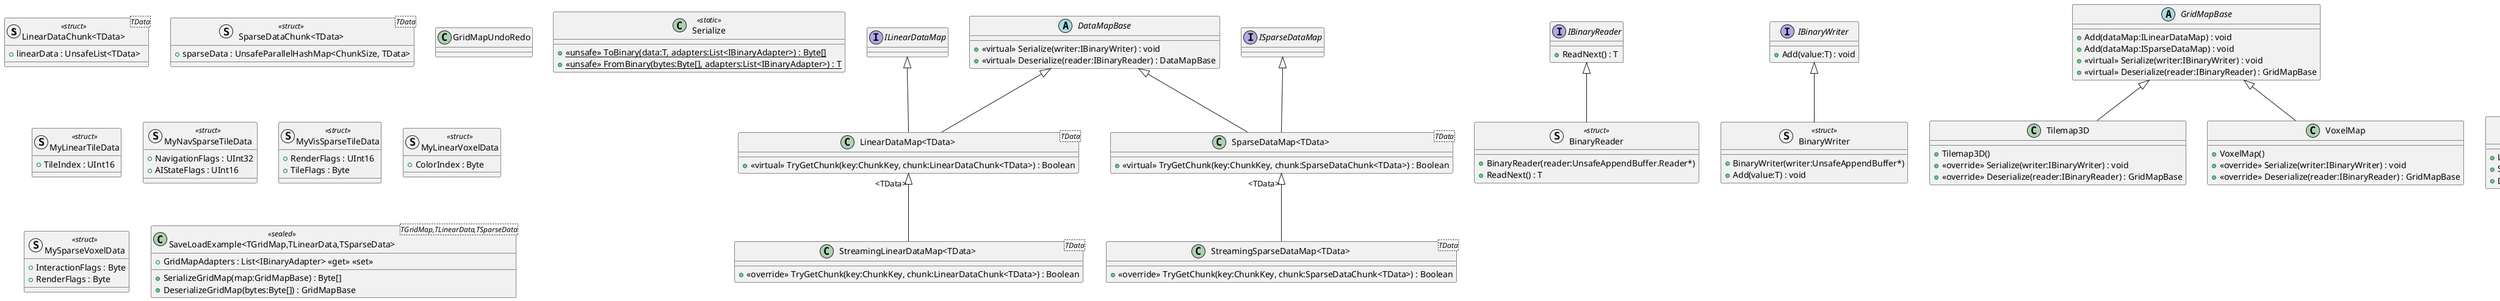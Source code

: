 @startuml
struct "LinearDataChunk<TData>"<TData> <<struct>> {
    + linearData : UnsafeList<TData>
}
struct "SparseDataChunk<TData>"<TData> <<struct>> {
    + sparseData : UnsafeParallelHashMap<ChunkSize, TData>
}
interface ILinearDataMap {
}
interface ISparseDataMap {
}
abstract class DataMapBase {
    + <<virtual>> Serialize(writer:IBinaryWriter) : void
    + <<virtual>> Deserialize(reader:IBinaryReader) : DataMapBase
}
class "LinearDataMap<TData>"<TData> {
    + <<virtual>> TryGetChunk(key:ChunkKey, chunk:LinearDataChunk<TData>) : Boolean
}
class "SparseDataMap<TData>"<TData> {
    + <<virtual>> TryGetChunk(key:ChunkKey, chunk:SparseDataChunk<TData>) : Boolean
}
class "StreamingLinearDataMap<TData>"<TData> {
    + <<override>> TryGetChunk(key:ChunkKey, chunk:LinearDataChunk<TData>) : Boolean
}
class "StreamingSparseDataMap<TData>"<TData> {
    + <<override>> TryGetChunk(key:ChunkKey, chunk:SparseDataChunk<TData>) : Boolean
}
interface IBinaryReader {
    + ReadNext() : T
}
interface IBinaryWriter {
    + Add(value:T) : void
}
abstract class GridMapBase {
    + Add(dataMap:ILinearDataMap) : void
    + Add(dataMap:ISparseDataMap) : void
    + <<virtual>> Serialize(writer:IBinaryWriter) : void
    + <<virtual>> Deserialize(reader:IBinaryReader) : GridMapBase
}
class GridMapUndoRedo {
}
struct BinaryReader <<struct>> {
    + BinaryReader(reader:UnsafeAppendBuffer.Reader*)
    + ReadNext() : T
}
struct BinaryWriter <<struct>> {
    + BinaryWriter(writer:UnsafeAppendBuffer*)
    + Add(value:T) : void
}
class Serialize <<static>> {
    + {static} <<unsafe>> ToBinary(data:T, adapters:List<IBinaryAdapter>) : Byte[]
    + {static} <<unsafe>> FromBinary(bytes:Byte[], adapters:List<IBinaryAdapter>) : T
}
abstract class VersionedBinaryAdapter {
    + VersionedBinaryAdapter(version:Byte)
}
class "LinearDataChunkBinaryAdapter<TData>"<TData> <<sealed>> {
    + LinearDataChunkBinaryAdapter(version:Byte)
    + Serialize(context:BinarySerializationContext<LinearDataChunk<TData>>, value:LinearDataChunk<TData>) : void
    + Deserialize(context:BinaryDeserializationContext<LinearDataChunk<TData>>) : LinearDataChunk<TData>
}
class "SparseDataChunkBinaryAdapter<TData>"<TData> <<sealed>> {
    + SparseDataChunkBinaryAdapter(version:Byte)
    + Serialize(context:BinarySerializationContext<SparseDataChunk<TData>>, value:SparseDataChunk<TData>) : void
    + Deserialize(context:BinaryDeserializationContext<SparseDataChunk<TData>>) : SparseDataChunk<TData>
}
class "DataMapBinaryAdapter<TDataMap>"<TDataMap> <<sealed>> {
    + DataMapBinaryAdapter(version:Byte)
    + <<unsafe>> Serialize(context:BinarySerializationContext<TDataMap>, value:TDataMap) : void
    + <<unsafe>> Deserialize(context:BinaryDeserializationContext<TDataMap>) : TDataMap
}
class "GridMapBaseBinaryAdapter<TGridMap>"<TGridMap> <<sealed>> {
    + GridMapBaseBinaryAdapter(version:Byte)
    + <<unsafe>> Serialize(context:BinarySerializationContext<TGridMap>, value:TGridMap) : void
    + <<unsafe>> Deserialize(context:BinaryDeserializationContext<TGridMap>) : TGridMap
}
struct MyLinearTileData <<struct>> {
    + TileIndex : UInt16
}
struct MyNavSparseTileData <<struct>> {
    + NavigationFlags : UInt32
    + AIStateFlags : UInt16
}
struct MyVisSparseTileData <<struct>> {
    + RenderFlags : UInt16
    + TileFlags : Byte
}
class Tilemap3D {
    + Tilemap3D()
    + <<override>> Serialize(writer:IBinaryWriter) : void
    + <<override>> Deserialize(reader:IBinaryReader) : GridMapBase
}
struct MyLinearVoxelData <<struct>> {
    + ColorIndex : Byte
}
struct MySparseVoxelData <<struct>> {
    + InteractionFlags : Byte
    + RenderFlags : Byte
}
class VoxelMap {
    + VoxelMap()
    + <<override>> Serialize(writer:IBinaryWriter) : void
    + <<override>> Deserialize(reader:IBinaryReader) : GridMapBase
}
class "SaveLoadExample<TGridMap,TLinearData,TSparseData>"<TGridMap,TLinearData,TSparseData> <<sealed>> {
    + GridMapAdapters : List<IBinaryAdapter> <<get>> <<set>>
    + SerializeGridMap(map:GridMapBase) : Byte[]
    + DeserializeGridMap(bytes:Byte[]) : GridMapBase
}
DataMapBase <|-- "LinearDataMap<TData>"
ILinearDataMap <|-- "LinearDataMap<TData>"
DataMapBase <|-- "SparseDataMap<TData>"
ISparseDataMap <|-- "SparseDataMap<TData>"
"LinearDataMap<TData>" "<TData>" <|-- "StreamingLinearDataMap<TData>"
"SparseDataMap<TData>" "<TData>" <|-- "StreamingSparseDataMap<TData>"
IBinaryReader <|-- BinaryReader
IBinaryWriter <|-- BinaryWriter
VersionedBinaryAdapter <|-- "LinearDataChunkBinaryAdapter<TData>"
"IBinaryAdapter<LinearDataChunk<TData>>" "<LinearDataChunk<TData>>" <|-- "LinearDataChunkBinaryAdapter<TData>"
VersionedBinaryAdapter <|-- "SparseDataChunkBinaryAdapter<TData>"
"IBinaryAdapter<SparseDataChunk<TData>>" "<SparseDataChunk<TData>>" <|-- "SparseDataChunkBinaryAdapter<TData>"
VersionedBinaryAdapter <|-- "DataMapBinaryAdapter<TDataMap>"
"IBinaryAdapter<TDataMap>" "<TDataMap>" <|-- "DataMapBinaryAdapter<TDataMap>"
VersionedBinaryAdapter <|-- "GridMapBaseBinaryAdapter<TGridMap>"
"IBinaryAdapter<TGridMap>" "<TGridMap>" <|-- "GridMapBaseBinaryAdapter<TGridMap>"
GridMapBase <|-- Tilemap3D
GridMapBase <|-- VoxelMap
@enduml
